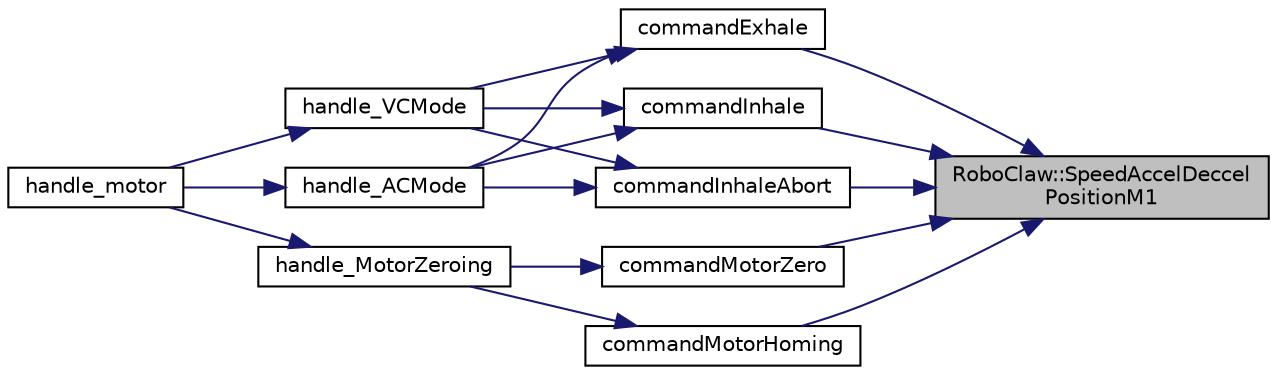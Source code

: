 digraph "RoboClaw::SpeedAccelDeccelPositionM1"
{
 // LATEX_PDF_SIZE
  edge [fontname="Helvetica",fontsize="10",labelfontname="Helvetica",labelfontsize="10"];
  node [fontname="Helvetica",fontsize="10",shape=record];
  rankdir="RL";
  Node1 [label="RoboClaw::SpeedAccelDeccel\lPositionM1",height=0.2,width=0.4,color="black", fillcolor="grey75", style="filled", fontcolor="black",tooltip=" "];
  Node1 -> Node2 [dir="back",color="midnightblue",fontsize="10",style="solid",fontname="Helvetica"];
  Node2 [label="commandExhale",height=0.2,width=0.4,color="black", fillcolor="white", style="filled",URL="$_motor_8h.html#a54e6b51ba2b1953c8c008727988d22b0",tooltip=" "];
  Node2 -> Node3 [dir="back",color="midnightblue",fontsize="10",style="solid",fontname="Helvetica"];
  Node3 [label="handle_ACMode",height=0.2,width=0.4,color="black", fillcolor="white", style="filled",URL="$_motor_8h.html#a8dce4a6045aed5c237cfbc747bcde783",tooltip=" "];
  Node3 -> Node4 [dir="back",color="midnightblue",fontsize="10",style="solid",fontname="Helvetica"];
  Node4 [label="handle_motor",height=0.2,width=0.4,color="black", fillcolor="white", style="filled",URL="$_motor_8h.html#a204dbae80aa370f076a301082e06567a",tooltip=" "];
  Node2 -> Node5 [dir="back",color="midnightblue",fontsize="10",style="solid",fontname="Helvetica"];
  Node5 [label="handle_VCMode",height=0.2,width=0.4,color="black", fillcolor="white", style="filled",URL="$_motor_8h.html#a279dd071145dadbf40664befd948c3ab",tooltip=" "];
  Node5 -> Node4 [dir="back",color="midnightblue",fontsize="10",style="solid",fontname="Helvetica"];
  Node1 -> Node6 [dir="back",color="midnightblue",fontsize="10",style="solid",fontname="Helvetica"];
  Node6 [label="commandInhale",height=0.2,width=0.4,color="black", fillcolor="white", style="filled",URL="$_motor_8h.html#ac0c8fa80eaccf14636e3f975fd96696f",tooltip=" "];
  Node6 -> Node3 [dir="back",color="midnightblue",fontsize="10",style="solid",fontname="Helvetica"];
  Node6 -> Node5 [dir="back",color="midnightblue",fontsize="10",style="solid",fontname="Helvetica"];
  Node1 -> Node7 [dir="back",color="midnightblue",fontsize="10",style="solid",fontname="Helvetica"];
  Node7 [label="commandInhaleAbort",height=0.2,width=0.4,color="black", fillcolor="white", style="filled",URL="$_motor_8h.html#a7722cd6eea8f797bb308bfe212625d45",tooltip=" "];
  Node7 -> Node3 [dir="back",color="midnightblue",fontsize="10",style="solid",fontname="Helvetica"];
  Node7 -> Node5 [dir="back",color="midnightblue",fontsize="10",style="solid",fontname="Helvetica"];
  Node1 -> Node8 [dir="back",color="midnightblue",fontsize="10",style="solid",fontname="Helvetica"];
  Node8 [label="commandMotorHoming",height=0.2,width=0.4,color="black", fillcolor="white", style="filled",URL="$_motor_8h.html#ab868d6e1ac190f3db119dc54995910f9",tooltip=" "];
  Node8 -> Node9 [dir="back",color="midnightblue",fontsize="10",style="solid",fontname="Helvetica"];
  Node9 [label="handle_MotorZeroing",height=0.2,width=0.4,color="black", fillcolor="white", style="filled",URL="$_motor_8h.html#af88e6c189c91e40a32013bc4e41a445b",tooltip=" "];
  Node9 -> Node4 [dir="back",color="midnightblue",fontsize="10",style="solid",fontname="Helvetica"];
  Node1 -> Node10 [dir="back",color="midnightblue",fontsize="10",style="solid",fontname="Helvetica"];
  Node10 [label="commandMotorZero",height=0.2,width=0.4,color="black", fillcolor="white", style="filled",URL="$_motor_8h.html#ad1d690417ddc5b4a5efbc94004daa1a3",tooltip=" "];
  Node10 -> Node9 [dir="back",color="midnightblue",fontsize="10",style="solid",fontname="Helvetica"];
}

